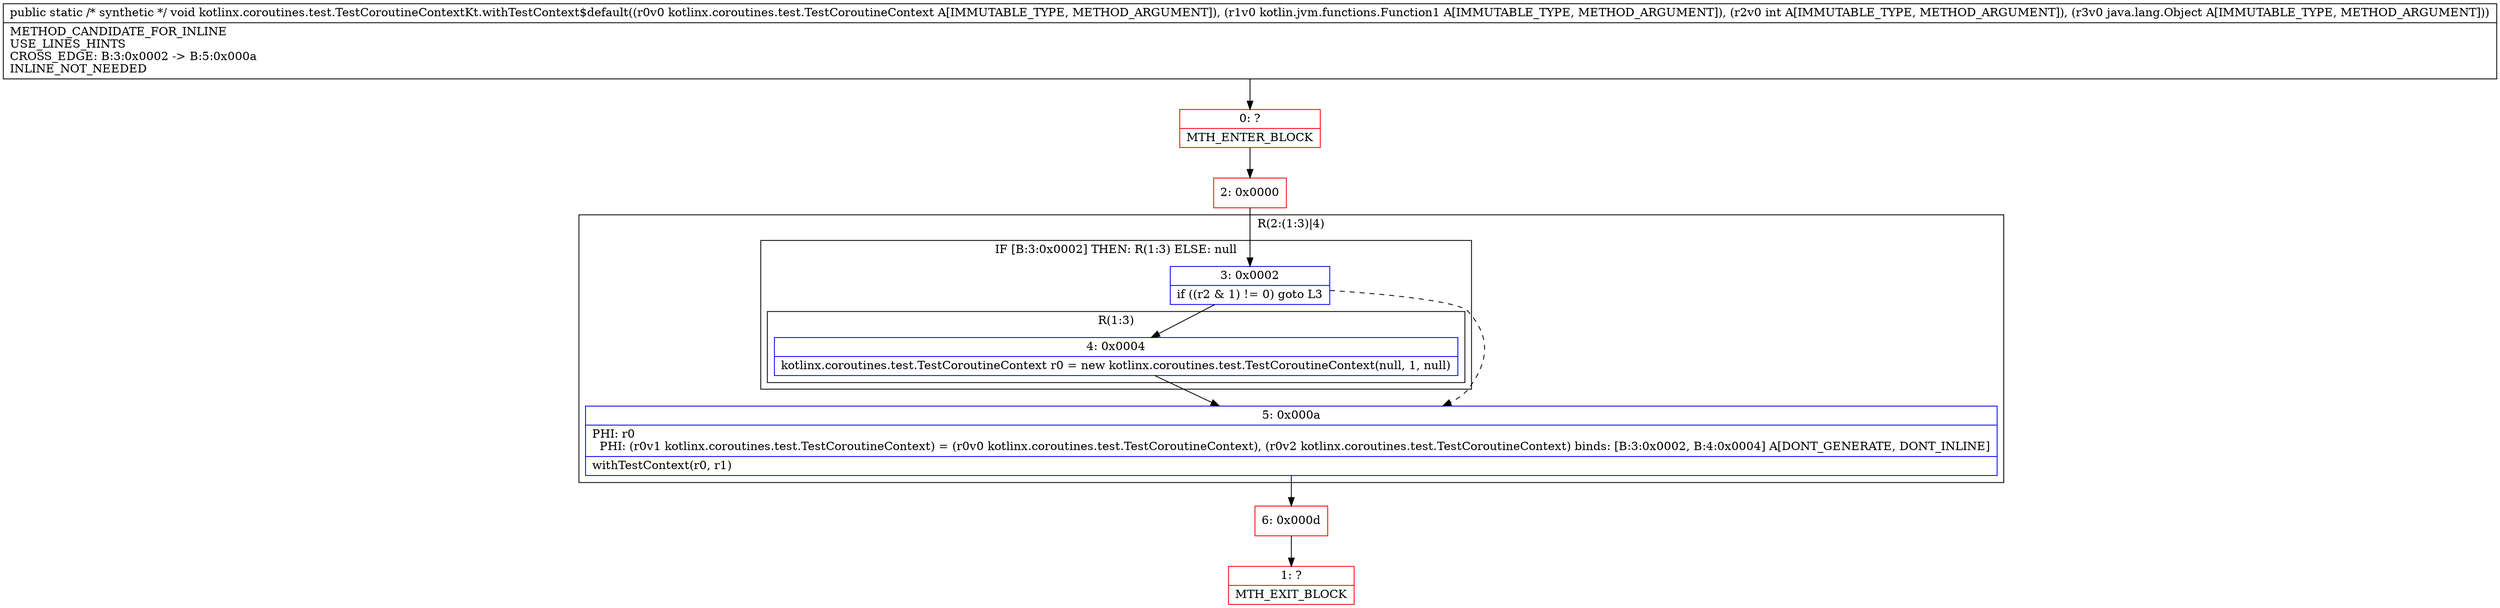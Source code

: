 digraph "CFG forkotlinx.coroutines.test.TestCoroutineContextKt.withTestContext$default(Lkotlinx\/coroutines\/test\/TestCoroutineContext;Lkotlin\/jvm\/functions\/Function1;ILjava\/lang\/Object;)V" {
subgraph cluster_Region_1145637273 {
label = "R(2:(1:3)|4)";
node [shape=record,color=blue];
subgraph cluster_IfRegion_107454790 {
label = "IF [B:3:0x0002] THEN: R(1:3) ELSE: null";
node [shape=record,color=blue];
Node_3 [shape=record,label="{3\:\ 0x0002|if ((r2 & 1) != 0) goto L3\l}"];
subgraph cluster_Region_822329892 {
label = "R(1:3)";
node [shape=record,color=blue];
Node_4 [shape=record,label="{4\:\ 0x0004|kotlinx.coroutines.test.TestCoroutineContext r0 = new kotlinx.coroutines.test.TestCoroutineContext(null, 1, null)\l}"];
}
}
Node_5 [shape=record,label="{5\:\ 0x000a|PHI: r0 \l  PHI: (r0v1 kotlinx.coroutines.test.TestCoroutineContext) = (r0v0 kotlinx.coroutines.test.TestCoroutineContext), (r0v2 kotlinx.coroutines.test.TestCoroutineContext) binds: [B:3:0x0002, B:4:0x0004] A[DONT_GENERATE, DONT_INLINE]\l|withTestContext(r0, r1)\l}"];
}
Node_0 [shape=record,color=red,label="{0\:\ ?|MTH_ENTER_BLOCK\l}"];
Node_2 [shape=record,color=red,label="{2\:\ 0x0000}"];
Node_6 [shape=record,color=red,label="{6\:\ 0x000d}"];
Node_1 [shape=record,color=red,label="{1\:\ ?|MTH_EXIT_BLOCK\l}"];
MethodNode[shape=record,label="{public static \/* synthetic *\/ void kotlinx.coroutines.test.TestCoroutineContextKt.withTestContext$default((r0v0 kotlinx.coroutines.test.TestCoroutineContext A[IMMUTABLE_TYPE, METHOD_ARGUMENT]), (r1v0 kotlin.jvm.functions.Function1 A[IMMUTABLE_TYPE, METHOD_ARGUMENT]), (r2v0 int A[IMMUTABLE_TYPE, METHOD_ARGUMENT]), (r3v0 java.lang.Object A[IMMUTABLE_TYPE, METHOD_ARGUMENT]))  | METHOD_CANDIDATE_FOR_INLINE\lUSE_LINES_HINTS\lCROSS_EDGE: B:3:0x0002 \-\> B:5:0x000a\lINLINE_NOT_NEEDED\l}"];
MethodNode -> Node_0;Node_3 -> Node_4;
Node_3 -> Node_5[style=dashed];
Node_4 -> Node_5;
Node_5 -> Node_6;
Node_0 -> Node_2;
Node_2 -> Node_3;
Node_6 -> Node_1;
}

